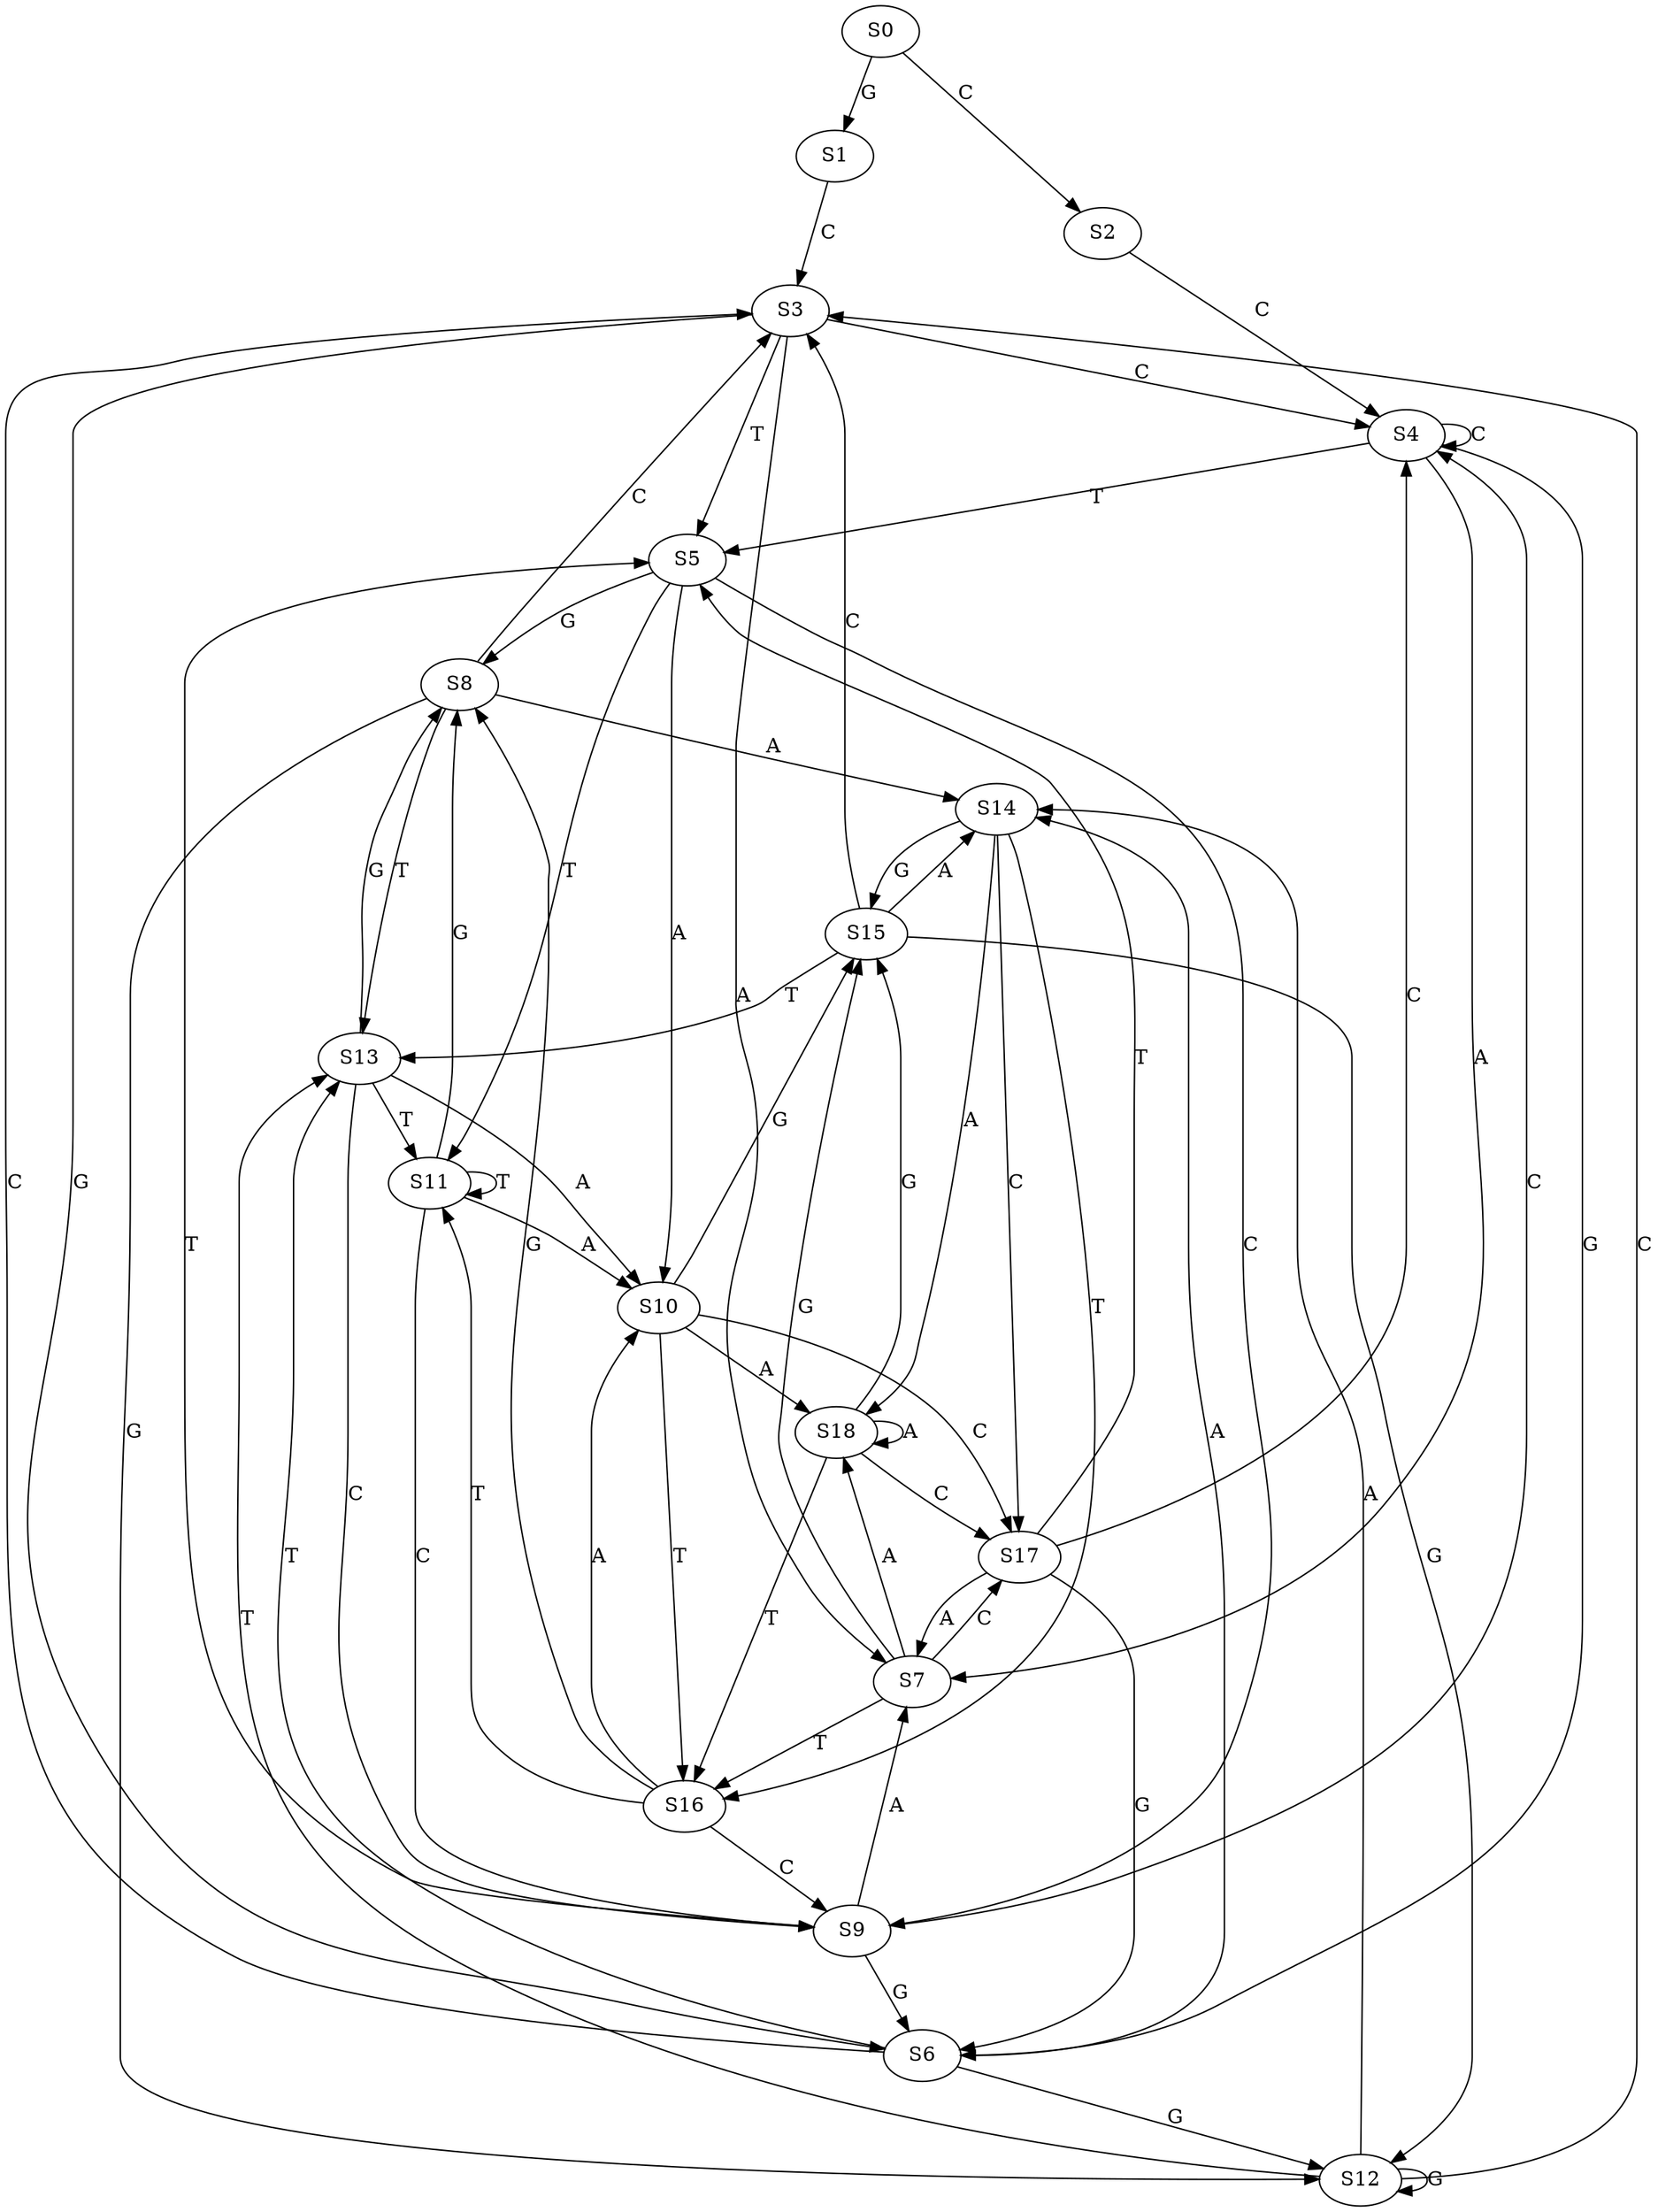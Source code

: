 strict digraph  {
	S0 -> S1 [ label = G ];
	S0 -> S2 [ label = C ];
	S1 -> S3 [ label = C ];
	S2 -> S4 [ label = C ];
	S3 -> S4 [ label = C ];
	S3 -> S5 [ label = T ];
	S3 -> S6 [ label = G ];
	S3 -> S7 [ label = A ];
	S4 -> S6 [ label = G ];
	S4 -> S4 [ label = C ];
	S4 -> S7 [ label = A ];
	S4 -> S5 [ label = T ];
	S5 -> S8 [ label = G ];
	S5 -> S9 [ label = C ];
	S5 -> S10 [ label = A ];
	S5 -> S11 [ label = T ];
	S6 -> S12 [ label = G ];
	S6 -> S13 [ label = T ];
	S6 -> S14 [ label = A ];
	S6 -> S3 [ label = C ];
	S7 -> S15 [ label = G ];
	S7 -> S16 [ label = T ];
	S7 -> S17 [ label = C ];
	S7 -> S18 [ label = A ];
	S8 -> S14 [ label = A ];
	S8 -> S13 [ label = T ];
	S8 -> S3 [ label = C ];
	S8 -> S12 [ label = G ];
	S9 -> S5 [ label = T ];
	S9 -> S6 [ label = G ];
	S9 -> S4 [ label = C ];
	S9 -> S7 [ label = A ];
	S10 -> S15 [ label = G ];
	S10 -> S16 [ label = T ];
	S10 -> S18 [ label = A ];
	S10 -> S17 [ label = C ];
	S11 -> S9 [ label = C ];
	S11 -> S8 [ label = G ];
	S11 -> S11 [ label = T ];
	S11 -> S10 [ label = A ];
	S12 -> S14 [ label = A ];
	S12 -> S13 [ label = T ];
	S12 -> S12 [ label = G ];
	S12 -> S3 [ label = C ];
	S13 -> S10 [ label = A ];
	S13 -> S9 [ label = C ];
	S13 -> S8 [ label = G ];
	S13 -> S11 [ label = T ];
	S14 -> S15 [ label = G ];
	S14 -> S18 [ label = A ];
	S14 -> S17 [ label = C ];
	S14 -> S16 [ label = T ];
	S15 -> S13 [ label = T ];
	S15 -> S12 [ label = G ];
	S15 -> S14 [ label = A ];
	S15 -> S3 [ label = C ];
	S16 -> S10 [ label = A ];
	S16 -> S9 [ label = C ];
	S16 -> S11 [ label = T ];
	S16 -> S8 [ label = G ];
	S17 -> S7 [ label = A ];
	S17 -> S5 [ label = T ];
	S17 -> S4 [ label = C ];
	S17 -> S6 [ label = G ];
	S18 -> S16 [ label = T ];
	S18 -> S17 [ label = C ];
	S18 -> S15 [ label = G ];
	S18 -> S18 [ label = A ];
}
